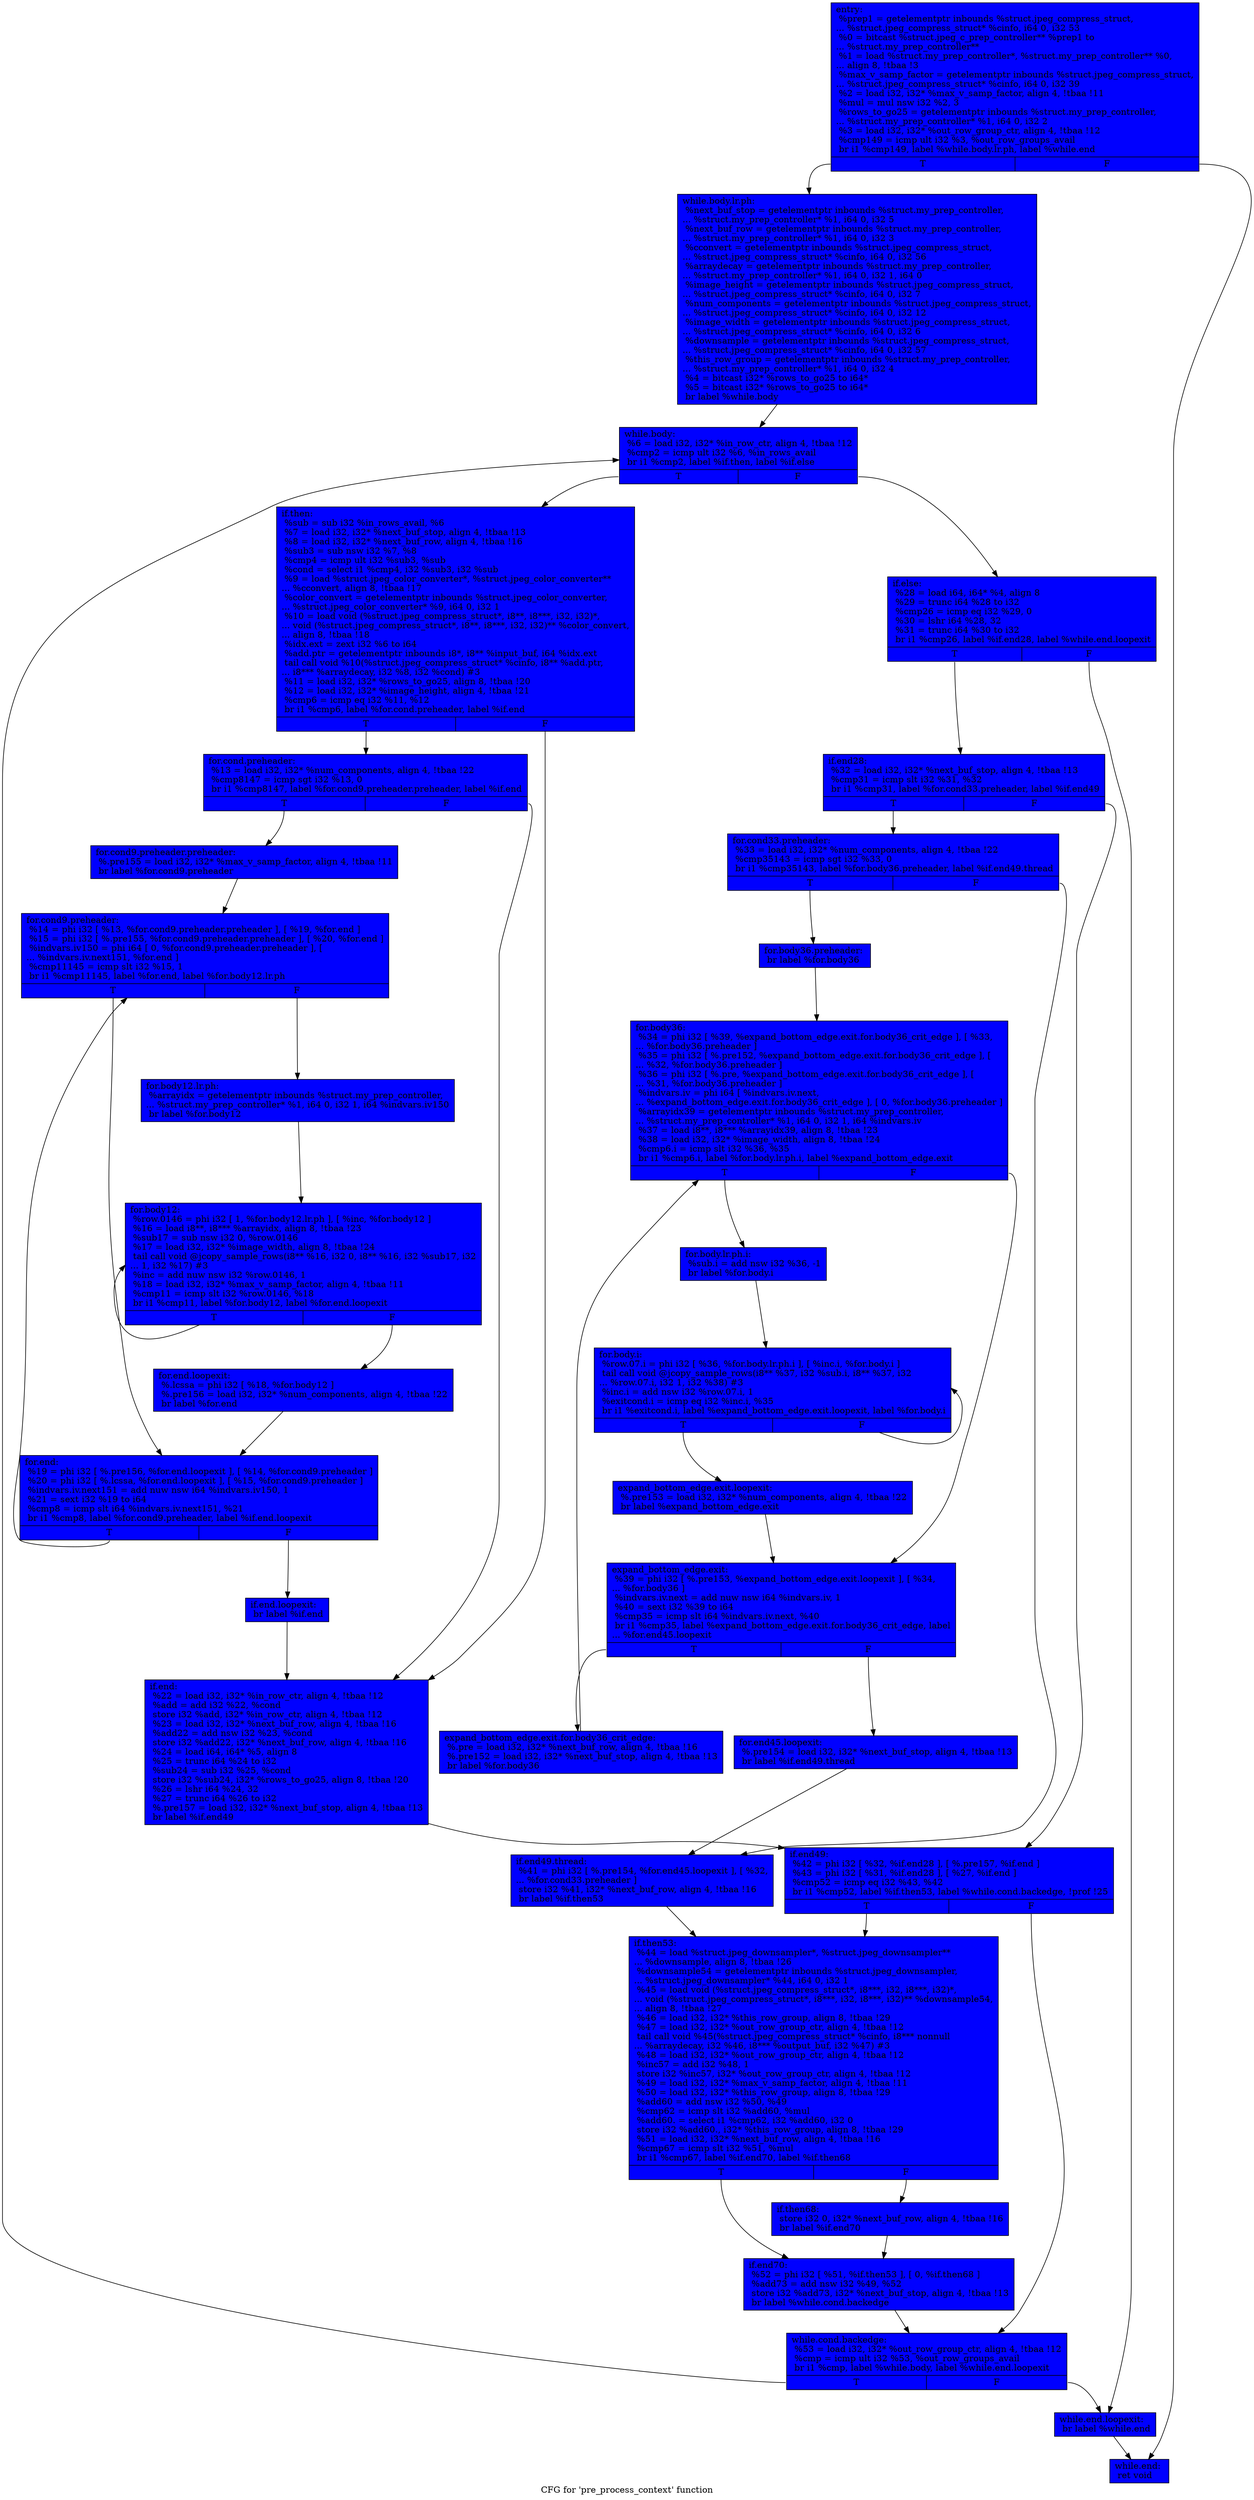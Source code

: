 digraph "CFG for 'pre_process_context' function" {
	label="CFG for 'pre_process_context' function";

	Node0x5d2c4a0 [shape=record, style = filled, fillcolor = blue, label="{entry:\l  %prep1 = getelementptr inbounds %struct.jpeg_compress_struct,\l... %struct.jpeg_compress_struct* %cinfo, i64 0, i32 53\l  %0 = bitcast %struct.jpeg_c_prep_controller** %prep1 to\l... %struct.my_prep_controller**\l  %1 = load %struct.my_prep_controller*, %struct.my_prep_controller** %0,\l... align 8, !tbaa !3\l  %max_v_samp_factor = getelementptr inbounds %struct.jpeg_compress_struct,\l... %struct.jpeg_compress_struct* %cinfo, i64 0, i32 39\l  %2 = load i32, i32* %max_v_samp_factor, align 4, !tbaa !11\l  %mul = mul nsw i32 %2, 3\l  %rows_to_go25 = getelementptr inbounds %struct.my_prep_controller,\l... %struct.my_prep_controller* %1, i64 0, i32 2\l  %3 = load i32, i32* %out_row_group_ctr, align 4, !tbaa !12\l  %cmp149 = icmp ult i32 %3, %out_row_groups_avail\l  br i1 %cmp149, label %while.body.lr.ph, label %while.end\l|{<s0>T|<s1>F}}"];
	Node0x5d2c4a0:s0 -> Node0x5d2dea0;
	Node0x5d2c4a0:s1 -> Node0x5d2e950;
	Node0x5d2dea0 [shape=record, style = filled, fillcolor = blue, label="{while.body.lr.ph:                                 \l  %next_buf_stop = getelementptr inbounds %struct.my_prep_controller,\l... %struct.my_prep_controller* %1, i64 0, i32 5\l  %next_buf_row = getelementptr inbounds %struct.my_prep_controller,\l... %struct.my_prep_controller* %1, i64 0, i32 3\l  %cconvert = getelementptr inbounds %struct.jpeg_compress_struct,\l... %struct.jpeg_compress_struct* %cinfo, i64 0, i32 56\l  %arraydecay = getelementptr inbounds %struct.my_prep_controller,\l... %struct.my_prep_controller* %1, i64 0, i32 1, i64 0\l  %image_height = getelementptr inbounds %struct.jpeg_compress_struct,\l... %struct.jpeg_compress_struct* %cinfo, i64 0, i32 7\l  %num_components = getelementptr inbounds %struct.jpeg_compress_struct,\l... %struct.jpeg_compress_struct* %cinfo, i64 0, i32 12\l  %image_width = getelementptr inbounds %struct.jpeg_compress_struct,\l... %struct.jpeg_compress_struct* %cinfo, i64 0, i32 6\l  %downsample = getelementptr inbounds %struct.jpeg_compress_struct,\l... %struct.jpeg_compress_struct* %cinfo, i64 0, i32 57\l  %this_row_group = getelementptr inbounds %struct.my_prep_controller,\l... %struct.my_prep_controller* %1, i64 0, i32 4\l  %4 = bitcast i32* %rows_to_go25 to i64*\l  %5 = bitcast i32* %rows_to_go25 to i64*\l  br label %while.body\l}"];
	Node0x5d2dea0 -> Node0x5d2f330;
	Node0x5d2f330 [shape=record, style = filled, fillcolor = blue, label="{while.body:                                       \l  %6 = load i32, i32* %in_row_ctr, align 4, !tbaa !12\l  %cmp2 = icmp ult i32 %6, %in_rows_avail\l  br i1 %cmp2, label %if.then, label %if.else\l|{<s0>T|<s1>F}}"];
	Node0x5d2f330:s0 -> Node0x5d2e8f0;
	Node0x5d2f330:s1 -> Node0x5d1ef50;
	Node0x5d2e8f0 [shape=record, style = filled, fillcolor = blue, label="{if.then:                                          \l  %sub = sub i32 %in_rows_avail, %6\l  %7 = load i32, i32* %next_buf_stop, align 4, !tbaa !13\l  %8 = load i32, i32* %next_buf_row, align 4, !tbaa !16\l  %sub3 = sub nsw i32 %7, %8\l  %cmp4 = icmp ult i32 %sub3, %sub\l  %cond = select i1 %cmp4, i32 %sub3, i32 %sub\l  %9 = load %struct.jpeg_color_converter*, %struct.jpeg_color_converter**\l... %cconvert, align 8, !tbaa !17\l  %color_convert = getelementptr inbounds %struct.jpeg_color_converter,\l... %struct.jpeg_color_converter* %9, i64 0, i32 1\l  %10 = load void (%struct.jpeg_compress_struct*, i8**, i8***, i32, i32)*,\l... void (%struct.jpeg_compress_struct*, i8**, i8***, i32, i32)** %color_convert,\l... align 8, !tbaa !18\l  %idx.ext = zext i32 %6 to i64\l  %add.ptr = getelementptr inbounds i8*, i8** %input_buf, i64 %idx.ext\l  tail call void %10(%struct.jpeg_compress_struct* %cinfo, i8** %add.ptr,\l... i8*** %arraydecay, i32 %8, i32 %cond) #3\l  %11 = load i32, i32* %rows_to_go25, align 8, !tbaa !20\l  %12 = load i32, i32* %image_height, align 4, !tbaa !21\l  %cmp6 = icmp eq i32 %11, %12\l  br i1 %cmp6, label %for.cond.preheader, label %if.end\l|{<s0>T|<s1>F}}"];
	Node0x5d2e8f0:s0 -> Node0x5d20850;
	Node0x5d2e8f0:s1 -> Node0x5d35560;
	Node0x5d20850 [shape=record, style = filled, fillcolor = blue, label="{for.cond.preheader:                               \l  %13 = load i32, i32* %num_components, align 4, !tbaa !22\l  %cmp8147 = icmp sgt i32 %13, 0\l  br i1 %cmp8147, label %for.cond9.preheader.preheader, label %if.end\l|{<s0>T|<s1>F}}"];
	Node0x5d20850:s0 -> Node0x5d35750;
	Node0x5d20850:s1 -> Node0x5d35560;
	Node0x5d35750 [shape=record, style = filled, fillcolor = blue, label="{for.cond9.preheader.preheader:                    \l  %.pre155 = load i32, i32* %max_v_samp_factor, align 4, !tbaa !11\l  br label %for.cond9.preheader\l}"];
	Node0x5d35750 -> Node0x5d35920;
	Node0x5d35920 [shape=record, style = filled, fillcolor = blue, label="{for.cond9.preheader:                              \l  %14 = phi i32 [ %13, %for.cond9.preheader.preheader ], [ %19, %for.end ]\l  %15 = phi i32 [ %.pre155, %for.cond9.preheader.preheader ], [ %20, %for.end ]\l  %indvars.iv150 = phi i64 [ 0, %for.cond9.preheader.preheader ], [\l... %indvars.iv.next151, %for.end ]\l  %cmp11145 = icmp slt i32 %15, 1\l  br i1 %cmp11145, label %for.end, label %for.body12.lr.ph\l|{<s0>T|<s1>F}}"];
	Node0x5d35920:s0 -> Node0x5d35ad0;
	Node0x5d35920:s1 -> Node0x5d35f80;
	Node0x5d35f80 [shape=record, style = filled, fillcolor = blue, label="{for.body12.lr.ph:                                 \l  %arrayidx = getelementptr inbounds %struct.my_prep_controller,\l... %struct.my_prep_controller* %1, i64 0, i32 1, i64 %indvars.iv150\l  br label %for.body12\l}"];
	Node0x5d35f80 -> Node0x5d361d0;
	Node0x5d361d0 [shape=record, style = filled, fillcolor = blue, label="{for.body12:                                       \l  %row.0146 = phi i32 [ 1, %for.body12.lr.ph ], [ %inc, %for.body12 ]\l  %16 = load i8**, i8*** %arrayidx, align 8, !tbaa !23\l  %sub17 = sub nsw i32 0, %row.0146\l  %17 = load i32, i32* %image_width, align 8, !tbaa !24\l  tail call void @jcopy_sample_rows(i8** %16, i32 0, i8** %16, i32 %sub17, i32\l... 1, i32 %17) #3\l  %inc = add nuw nsw i32 %row.0146, 1\l  %18 = load i32, i32* %max_v_samp_factor, align 4, !tbaa !11\l  %cmp11 = icmp slt i32 %row.0146, %18\l  br i1 %cmp11, label %for.body12, label %for.end.loopexit\l|{<s0>T|<s1>F}}"];
	Node0x5d361d0:s0 -> Node0x5d361d0;
	Node0x5d361d0:s1 -> Node0x5d36e20;
	Node0x5d36e20 [shape=record, style = filled, fillcolor = blue, label="{for.end.loopexit:                                 \l  %.lcssa = phi i32 [ %18, %for.body12 ]\l  %.pre156 = load i32, i32* %num_components, align 4, !tbaa !22\l  br label %for.end\l}"];
	Node0x5d36e20 -> Node0x5d35ad0;
	Node0x5d35ad0 [shape=record, style = filled, fillcolor = blue, label="{for.end:                                          \l  %19 = phi i32 [ %.pre156, %for.end.loopexit ], [ %14, %for.cond9.preheader ]\l  %20 = phi i32 [ %.lcssa, %for.end.loopexit ], [ %15, %for.cond9.preheader ]\l  %indvars.iv.next151 = add nuw nsw i64 %indvars.iv150, 1\l  %21 = sext i32 %19 to i64\l  %cmp8 = icmp slt i64 %indvars.iv.next151, %21\l  br i1 %cmp8, label %for.cond9.preheader, label %if.end.loopexit\l|{<s0>T|<s1>F}}"];
	Node0x5d35ad0:s0 -> Node0x5d35920;
	Node0x5d35ad0:s1 -> Node0x5d372f0;
	Node0x5d372f0 [shape=record, style = filled, fillcolor = blue, label="{if.end.loopexit:                                  \l  br label %if.end\l}"];
	Node0x5d372f0 -> Node0x5d35560;
	Node0x5d35560 [shape=record, style = filled, fillcolor = blue, label="{if.end:                                           \l  %22 = load i32, i32* %in_row_ctr, align 4, !tbaa !12\l  %add = add i32 %22, %cond\l  store i32 %add, i32* %in_row_ctr, align 4, !tbaa !12\l  %23 = load i32, i32* %next_buf_row, align 4, !tbaa !16\l  %add22 = add nsw i32 %23, %cond\l  store i32 %add22, i32* %next_buf_row, align 4, !tbaa !16\l  %24 = load i64, i64* %5, align 8\l  %25 = trunc i64 %24 to i32\l  %sub24 = sub i32 %25, %cond\l  store i32 %sub24, i32* %rows_to_go25, align 8, !tbaa !20\l  %26 = lshr i64 %24, 32\l  %27 = trunc i64 %26 to i32\l  %.pre157 = load i32, i32* %next_buf_stop, align 4, !tbaa !13\l  br label %if.end49\l}"];
	Node0x5d35560 -> Node0x5d37a10;
	Node0x5d1ef50 [shape=record, style = filled, fillcolor = blue, label="{if.else:                                          \l  %28 = load i64, i64* %4, align 8\l  %29 = trunc i64 %28 to i32\l  %cmp26 = icmp eq i32 %29, 0\l  %30 = lshr i64 %28, 32\l  %31 = trunc i64 %30 to i32\l  br i1 %cmp26, label %if.end28, label %while.end.loopexit\l|{<s0>T|<s1>F}}"];
	Node0x5d1ef50:s0 -> Node0x5d37d00;
	Node0x5d1ef50:s1 -> Node0x5d37e10;
	Node0x5d37d00 [shape=record, style = filled, fillcolor = blue, label="{if.end28:                                         \l  %32 = load i32, i32* %next_buf_stop, align 4, !tbaa !13\l  %cmp31 = icmp slt i32 %31, %32\l  br i1 %cmp31, label %for.cond33.preheader, label %if.end49\l|{<s0>T|<s1>F}}"];
	Node0x5d37d00:s0 -> Node0x5d2f480;
	Node0x5d37d00:s1 -> Node0x5d37a10;
	Node0x5d2f480 [shape=record, style = filled, fillcolor = blue, label="{for.cond33.preheader:                             \l  %33 = load i32, i32* %num_components, align 4, !tbaa !22\l  %cmp35143 = icmp sgt i32 %33, 0\l  br i1 %cmp35143, label %for.body36.preheader, label %if.end49.thread\l|{<s0>T|<s1>F}}"];
	Node0x5d2f480:s0 -> Node0x5d383b0;
	Node0x5d2f480:s1 -> Node0x5d38490;
	Node0x5d383b0 [shape=record, style = filled, fillcolor = blue, label="{for.body36.preheader:                             \l  br label %for.body36\l}"];
	Node0x5d383b0 -> Node0x5d385d0;
	Node0x5d385d0 [shape=record, style = filled, fillcolor = blue, label="{for.body36:                                       \l  %34 = phi i32 [ %39, %expand_bottom_edge.exit.for.body36_crit_edge ], [ %33,\l... %for.body36.preheader ]\l  %35 = phi i32 [ %.pre152, %expand_bottom_edge.exit.for.body36_crit_edge ], [\l... %32, %for.body36.preheader ]\l  %36 = phi i32 [ %.pre, %expand_bottom_edge.exit.for.body36_crit_edge ], [\l... %31, %for.body36.preheader ]\l  %indvars.iv = phi i64 [ %indvars.iv.next,\l... %expand_bottom_edge.exit.for.body36_crit_edge ], [ 0, %for.body36.preheader ]\l  %arrayidx39 = getelementptr inbounds %struct.my_prep_controller,\l... %struct.my_prep_controller* %1, i64 0, i32 1, i64 %indvars.iv\l  %37 = load i8**, i8*** %arrayidx39, align 8, !tbaa !23\l  %38 = load i32, i32* %image_width, align 8, !tbaa !24\l  %cmp6.i = icmp slt i32 %36, %35\l  br i1 %cmp6.i, label %for.body.lr.ph.i, label %expand_bottom_edge.exit\l|{<s0>T|<s1>F}}"];
	Node0x5d385d0:s0 -> Node0x5d39430;
	Node0x5d385d0:s1 -> Node0x5d39510;
	Node0x5d39430 [shape=record, style = filled, fillcolor = blue, label="{for.body.lr.ph.i:                                 \l  %sub.i = add nsw i32 %36, -1\l  br label %for.body.i\l}"];
	Node0x5d39430 -> Node0x5d39720;
	Node0x5d39720 [shape=record, style = filled, fillcolor = blue, label="{for.body.i:                                       \l  %row.07.i = phi i32 [ %36, %for.body.lr.ph.i ], [ %inc.i, %for.body.i ]\l  tail call void @jcopy_sample_rows(i8** %37, i32 %sub.i, i8** %37, i32\l... %row.07.i, i32 1, i32 %38) #3\l  %inc.i = add nsw i32 %row.07.i, 1\l  %exitcond.i = icmp eq i32 %inc.i, %35\l  br i1 %exitcond.i, label %expand_bottom_edge.exit.loopexit, label %for.body.i\l|{<s0>T|<s1>F}}"];
	Node0x5d39720:s0 -> Node0x5d39c20;
	Node0x5d39720:s1 -> Node0x5d39720;
	Node0x5d39c20 [shape=record, style = filled, fillcolor = blue, label="{expand_bottom_edge.exit.loopexit:                 \l  %.pre153 = load i32, i32* %num_components, align 4, !tbaa !22\l  br label %expand_bottom_edge.exit\l}"];
	Node0x5d39c20 -> Node0x5d39510;
	Node0x5d39510 [shape=record, style = filled, fillcolor = blue, label="{expand_bottom_edge.exit:                          \l  %39 = phi i32 [ %.pre153, %expand_bottom_edge.exit.loopexit ], [ %34,\l... %for.body36 ]\l  %indvars.iv.next = add nuw nsw i64 %indvars.iv, 1\l  %40 = sext i32 %39 to i64\l  %cmp35 = icmp slt i64 %indvars.iv.next, %40\l  br i1 %cmp35, label %expand_bottom_edge.exit.for.body36_crit_edge, label\l... %for.end45.loopexit\l|{<s0>T|<s1>F}}"];
	Node0x5d39510:s0 -> Node0x5d386b0;
	Node0x5d39510:s1 -> Node0x5d39ee0;
	Node0x5d386b0 [shape=record, style = filled, fillcolor = blue, label="{expand_bottom_edge.exit.for.body36_crit_edge:     \l  %.pre = load i32, i32* %next_buf_row, align 4, !tbaa !16\l  %.pre152 = load i32, i32* %next_buf_stop, align 4, !tbaa !13\l  br label %for.body36\l}"];
	Node0x5d386b0 -> Node0x5d385d0;
	Node0x5d39ee0 [shape=record, style = filled, fillcolor = blue, label="{for.end45.loopexit:                               \l  %.pre154 = load i32, i32* %next_buf_stop, align 4, !tbaa !13\l  br label %if.end49.thread\l}"];
	Node0x5d39ee0 -> Node0x5d38490;
	Node0x5d38490 [shape=record, style = filled, fillcolor = blue, label="{if.end49.thread:                                  \l  %41 = phi i32 [ %.pre154, %for.end45.loopexit ], [ %32,\l... %for.cond33.preheader ]\l  store i32 %41, i32* %next_buf_row, align 4, !tbaa !16\l  br label %if.then53\l}"];
	Node0x5d38490 -> Node0x5d3a180;
	Node0x5d37a10 [shape=record, style = filled, fillcolor = blue, label="{if.end49:                                         \l  %42 = phi i32 [ %32, %if.end28 ], [ %.pre157, %if.end ]\l  %43 = phi i32 [ %31, %if.end28 ], [ %27, %if.end ]\l  %cmp52 = icmp eq i32 %43, %42\l  br i1 %cmp52, label %if.then53, label %while.cond.backedge, !prof !25\l|{<s0>T|<s1>F}}"];
	Node0x5d37a10:s0 -> Node0x5d3a180;
	Node0x5d37a10:s1 -> Node0x5d3a430;
	Node0x5d3a180 [shape=record, style = filled, fillcolor = blue, label="{if.then53:                                        \l  %44 = load %struct.jpeg_downsampler*, %struct.jpeg_downsampler**\l... %downsample, align 8, !tbaa !26\l  %downsample54 = getelementptr inbounds %struct.jpeg_downsampler,\l... %struct.jpeg_downsampler* %44, i64 0, i32 1\l  %45 = load void (%struct.jpeg_compress_struct*, i8***, i32, i8***, i32)*,\l... void (%struct.jpeg_compress_struct*, i8***, i32, i8***, i32)** %downsample54,\l... align 8, !tbaa !27\l  %46 = load i32, i32* %this_row_group, align 8, !tbaa !29\l  %47 = load i32, i32* %out_row_group_ctr, align 4, !tbaa !12\l  tail call void %45(%struct.jpeg_compress_struct* %cinfo, i8*** nonnull\l... %arraydecay, i32 %46, i8*** %output_buf, i32 %47) #3\l  %48 = load i32, i32* %out_row_group_ctr, align 4, !tbaa !12\l  %inc57 = add i32 %48, 1\l  store i32 %inc57, i32* %out_row_group_ctr, align 4, !tbaa !12\l  %49 = load i32, i32* %max_v_samp_factor, align 4, !tbaa !11\l  %50 = load i32, i32* %this_row_group, align 8, !tbaa !29\l  %add60 = add nsw i32 %50, %49\l  %cmp62 = icmp slt i32 %add60, %mul\l  %add60. = select i1 %cmp62, i32 %add60, i32 0\l  store i32 %add60., i32* %this_row_group, align 8, !tbaa !29\l  %51 = load i32, i32* %next_buf_row, align 4, !tbaa !16\l  %cmp67 = icmp slt i32 %51, %mul\l  br i1 %cmp67, label %if.end70, label %if.then68\l|{<s0>T|<s1>F}}"];
	Node0x5d3a180:s0 -> Node0x5d36670;
	Node0x5d3a180:s1 -> Node0x5d36720;
	Node0x5d36720 [shape=record, style = filled, fillcolor = blue, label="{if.then68:                                        \l  store i32 0, i32* %next_buf_row, align 4, !tbaa !16\l  br label %if.end70\l}"];
	Node0x5d36720 -> Node0x5d36670;
	Node0x5d36670 [shape=record, style = filled, fillcolor = blue, label="{if.end70:                                         \l  %52 = phi i32 [ %51, %if.then53 ], [ 0, %if.then68 ]\l  %add73 = add nsw i32 %49, %52\l  store i32 %add73, i32* %next_buf_stop, align 4, !tbaa !13\l  br label %while.cond.backedge\l}"];
	Node0x5d36670 -> Node0x5d3a430;
	Node0x5d3a430 [shape=record, style = filled, fillcolor = blue, label="{while.cond.backedge:                              \l  %53 = load i32, i32* %out_row_group_ctr, align 4, !tbaa !12\l  %cmp = icmp ult i32 %53, %out_row_groups_avail\l  br i1 %cmp, label %while.body, label %while.end.loopexit\l|{<s0>T|<s1>F}}"];
	Node0x5d3a430:s0 -> Node0x5d2f330;
	Node0x5d3a430:s1 -> Node0x5d37e10;
	Node0x5d37e10 [shape=record, style = filled, fillcolor = blue, label="{while.end.loopexit:                               \l  br label %while.end\l}"];
	Node0x5d37e10 -> Node0x5d2e950;
	Node0x5d2e950 [shape=record, style = filled, fillcolor = blue, label="{while.end:                                        \l  ret void\l}"];
}
